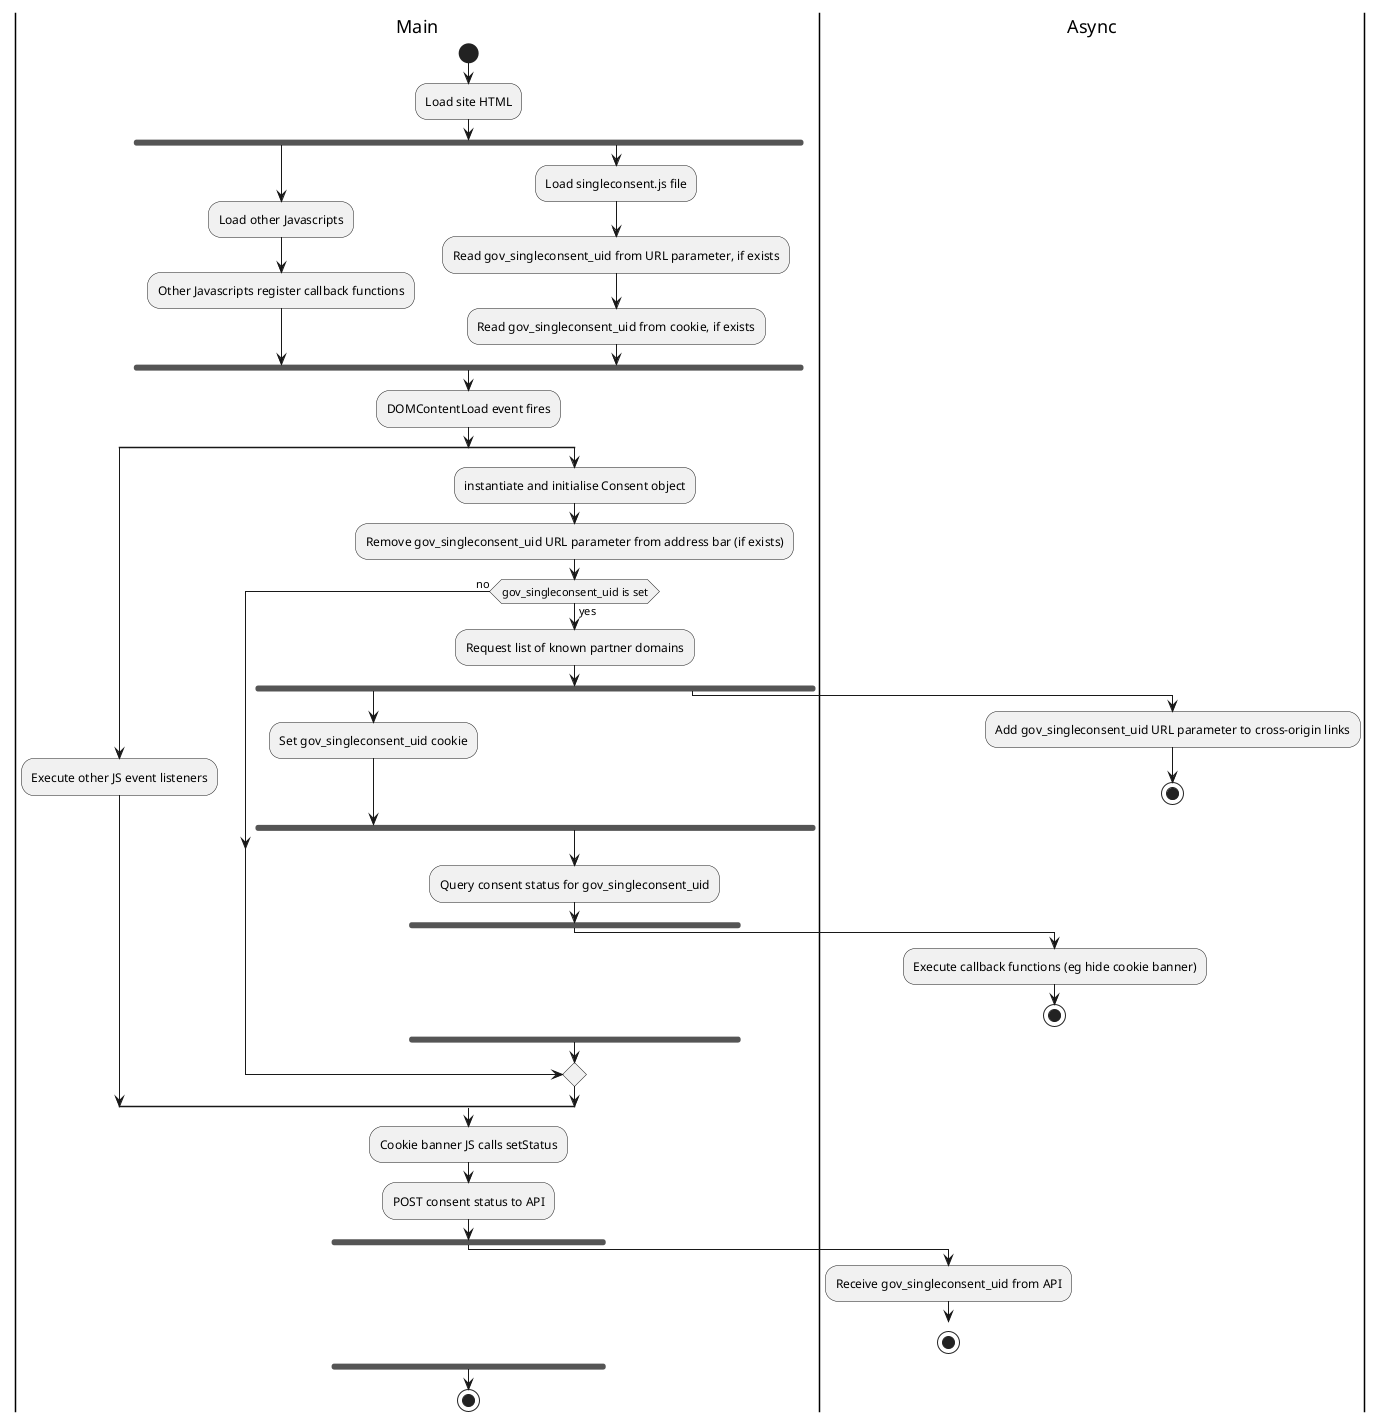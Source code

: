 @startuml
|Main|
start
:Load site HTML;
fork
:Load other Javascripts;
:Other Javascripts register callback functions;
fork again
:Load singleconsent.js file;
:Read gov_singleconsent_uid from URL parameter, if exists;
:Read gov_singleconsent_uid from cookie, if exists;
end fork
:DOMContentLoad event fires;
split
:Execute other JS event listeners;
split again
:instantiate and initialise Consent object;
:Remove gov_singleconsent_uid URL parameter from address bar (if exists);
if (gov_singleconsent_uid is set) then (yes)

  :Request list of known partner domains;
  fork
  :Set gov_singleconsent_uid cookie;
  label set_uid
  |Main|
  fork again
  |Async|
  :Add gov_singleconsent_uid URL parameter to cross-origin links;
  stop
  |Main|
  end fork

  :Query consent status for gov_singleconsent_uid;
  fork

  |Async|
  :Execute callback functions (eg hide cookie banner);
  stop

|Main|
end fork
else (no)
endif
end split
:Cookie banner JS calls setStatus;
:POST consent status to API;
fork
|Async|
:Receive gov_singleconsent_uid from API;
-[#red]->
goto set_uid
stop
|Main|
end fork
stop
@enduml
